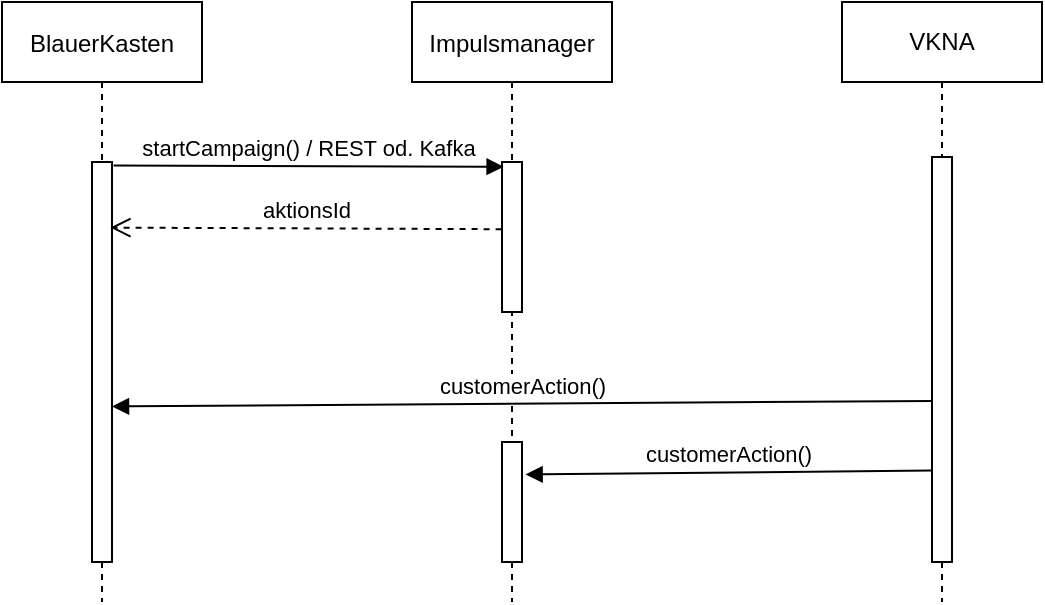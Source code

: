 <mxfile version="19.0.3" type="device"><diagram id="kgpKYQtTHZ0yAKxKKP6v" name="Page-1"><mxGraphModel dx="676" dy="415" grid="1" gridSize="10" guides="1" tooltips="1" connect="1" arrows="1" fold="1" page="1" pageScale="1" pageWidth="850" pageHeight="1100" math="0" shadow="0"><root><mxCell id="0"/><mxCell id="1" parent="0"/><mxCell id="3nuBFxr9cyL0pnOWT2aG-1" value="BlauerKasten" style="shape=umlLifeline;perimeter=lifelinePerimeter;container=1;collapsible=0;recursiveResize=0;rounded=0;shadow=0;strokeWidth=1;" parent="1" vertex="1"><mxGeometry x="120" y="80" width="100" height="300" as="geometry"/></mxCell><mxCell id="3nuBFxr9cyL0pnOWT2aG-2" value="" style="points=[];perimeter=orthogonalPerimeter;rounded=0;shadow=0;strokeWidth=1;" parent="3nuBFxr9cyL0pnOWT2aG-1" vertex="1"><mxGeometry x="45" y="80" width="10" height="200" as="geometry"/></mxCell><mxCell id="3nuBFxr9cyL0pnOWT2aG-5" value="Impulsmanager" style="shape=umlLifeline;perimeter=lifelinePerimeter;container=1;collapsible=0;recursiveResize=0;rounded=0;shadow=0;strokeWidth=1;" parent="1" vertex="1"><mxGeometry x="325" y="80" width="100" height="300" as="geometry"/></mxCell><mxCell id="3nuBFxr9cyL0pnOWT2aG-6" value="" style="points=[];perimeter=orthogonalPerimeter;rounded=0;shadow=0;strokeWidth=1;" parent="3nuBFxr9cyL0pnOWT2aG-5" vertex="1"><mxGeometry x="45" y="80" width="10" height="75" as="geometry"/></mxCell><mxCell id="Cvrsc0ETdwoq9Q8j73Tp-6" value="" style="html=1;points=[];perimeter=orthogonalPerimeter;" parent="3nuBFxr9cyL0pnOWT2aG-5" vertex="1"><mxGeometry x="45" y="220" width="10" height="60" as="geometry"/></mxCell><mxCell id="Cvrsc0ETdwoq9Q8j73Tp-1" value="VKNA" style="shape=umlLifeline;perimeter=lifelinePerimeter;whiteSpace=wrap;html=1;container=1;collapsible=0;recursiveResize=0;outlineConnect=0;" parent="1" vertex="1"><mxGeometry x="540" y="80" width="100" height="300" as="geometry"/></mxCell><mxCell id="Cvrsc0ETdwoq9Q8j73Tp-3" value="" style="html=1;points=[];perimeter=orthogonalPerimeter;" parent="Cvrsc0ETdwoq9Q8j73Tp-1" vertex="1"><mxGeometry x="45" y="77.5" width="10" height="202.5" as="geometry"/></mxCell><mxCell id="Cvrsc0ETdwoq9Q8j73Tp-2" value="startCampaign() / REST od. Kafka" style="html=1;verticalAlign=bottom;endArrow=block;rounded=0;exitX=1.08;exitY=-0.003;exitDx=0;exitDy=0;exitPerimeter=0;entryX=0.08;entryY=0.005;entryDx=0;entryDy=0;entryPerimeter=0;" parent="1" edge="1"><mxGeometry width="80" relative="1" as="geometry"><mxPoint x="175.8" y="161.775" as="sourcePoint"/><mxPoint x="370.8" y="162.375" as="targetPoint"/></mxGeometry></mxCell><mxCell id="Cvrsc0ETdwoq9Q8j73Tp-4" value="customerAction()" style="html=1;verticalAlign=bottom;endArrow=block;rounded=0;entryX=1;entryY=0.466;entryDx=0;entryDy=0;entryPerimeter=0;exitX=0;exitY=0.459;exitDx=0;exitDy=0;exitPerimeter=0;" parent="1" edge="1"><mxGeometry width="80" relative="1" as="geometry"><mxPoint x="585" y="279.447" as="sourcePoint"/><mxPoint x="175" y="282.2" as="targetPoint"/></mxGeometry></mxCell><mxCell id="Cvrsc0ETdwoq9Q8j73Tp-5" value="aktionsId" style="html=1;verticalAlign=bottom;endArrow=open;dashed=1;endSize=8;rounded=0;entryX=0.92;entryY=0.164;entryDx=0;entryDy=0;entryPerimeter=0;exitX=-0.02;exitY=0.448;exitDx=0;exitDy=0;exitPerimeter=0;" parent="1" source="3nuBFxr9cyL0pnOWT2aG-6" target="3nuBFxr9cyL0pnOWT2aG-2" edge="1"><mxGeometry relative="1" as="geometry"><mxPoint x="440" y="240" as="sourcePoint"/><mxPoint x="360" y="240" as="targetPoint"/></mxGeometry></mxCell><mxCell id="wSP6o7xQ9oCDENPSVDcq-1" value="customerAction()" style="html=1;verticalAlign=bottom;endArrow=block;rounded=0;exitX=-0.033;exitY=0.804;exitDx=0;exitDy=0;exitPerimeter=0;entryX=1.181;entryY=0.371;entryDx=0;entryDy=0;entryPerimeter=0;" edge="1" parent="1"><mxGeometry width="80" relative="1" as="geometry"><mxPoint x="584.67" y="314.31" as="sourcePoint"/><mxPoint x="381.81" y="316.26" as="targetPoint"/></mxGeometry></mxCell></root></mxGraphModel></diagram></mxfile>
